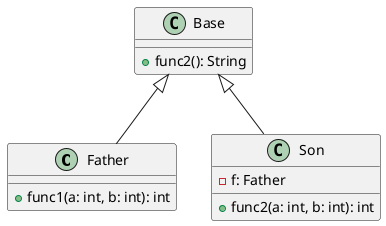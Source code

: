@startuml
'https://plantuml.com/class-diagram

class Father
class Son

class Base{
    + func2(): String
}

class Father extends Base {
    + func1(a: int, b: int): int
}

class Son extends Base {
    - f: Father
    + func2(a: int, b: int): int
}

@enduml